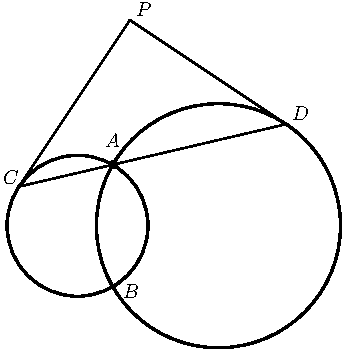 import graph; size(6cm); real lsf=0.5; pen dps=linewidth(0.7)+fontsize(10); defaultpen(dps); pen ds=black; real xmin=-4.435849016771084,xmax=2.928277874710491,ymin=-2.321034206555688,ymax=4.297987097254902; 
pair A=(-1.5,0.8660254037844387), C=(-2.8320571897444404,0.5546898529760428), D=(0.9607510077974164,1.4411653274403493), B=(-1.5,-0.8660254037844386), P=(-1.2559445159578564,2.9189225409103976); 
draw(circle((0.,0.),1.7320508075688772),linewidth(1.2)); draw(circle((-2.,0.),1.),linewidth(1.2)); draw(P--C,linewidth(0.8)); draw(C--D,linewidth(0.8)); draw(D--P,linewidth(0.8)); 
dot(A,linewidth(4.pt)+ds); label("$A$",(-1.6417030630048877,1.08161464380848),NE*lsf); dot(C,linewidth(1.pt)+ds); label("$C$",(-3.0946589589633096,0.56004073243879),NE*lsf); dot(D,linewidth(1.pt)+ds); label("$D$",(1.0158401996882946,1.466585864105156),NE*lsf); dot(B,linewidth(1.pt)+ds); label("$B$",(-1.3809161073200427,-1.0543547075150124),NE*lsf); dot(P,linewidth(1.pt)+ds); label("$P$",(-1.2070581368634794,2.944378612985944),NE*lsf); 
clip((xmin,ymin)--(xmin,ymax)--(xmax,ymax)--(xmax,ymin)--cycle); 
